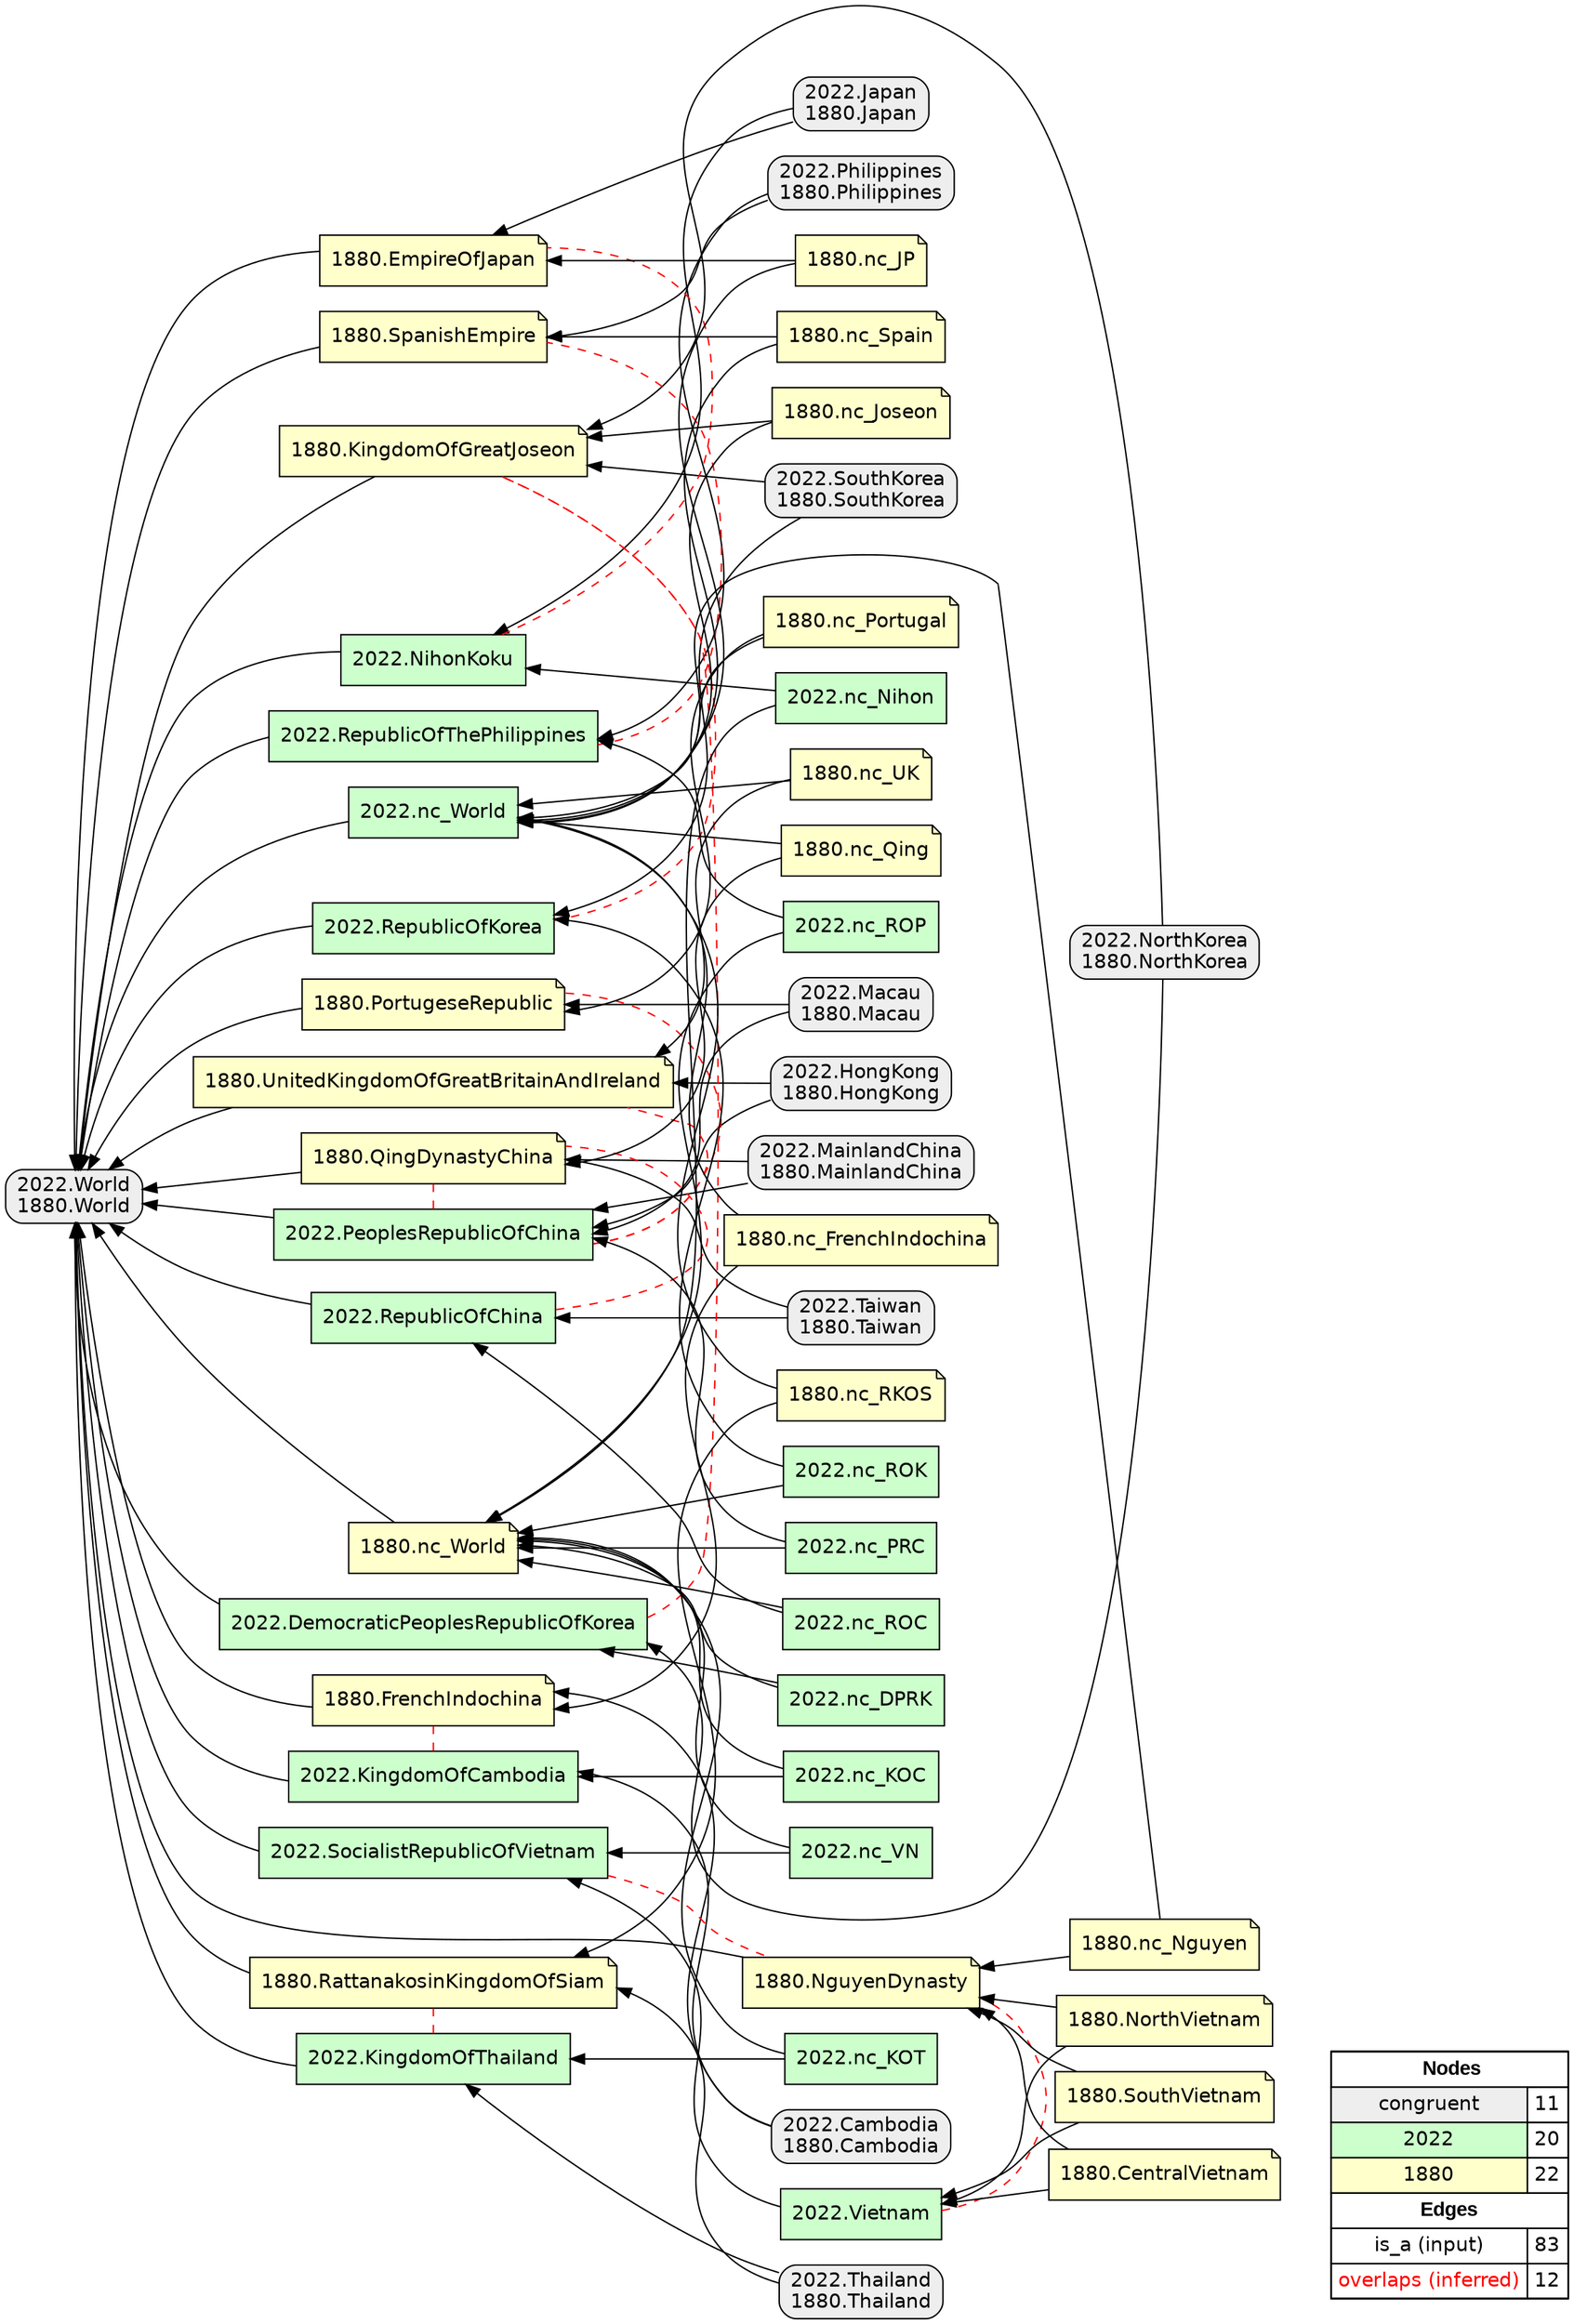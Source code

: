 digraph{
rankdir=RL
node[shape=box style="filled,rounded" fillcolor="#EEEEEE" fontname="helvetica"] 
"2022.NorthKorea\n1880.NorthKorea"
"2022.World\n1880.World"
"2022.MainlandChina\n1880.MainlandChina"
"2022.Thailand\n1880.Thailand"
"2022.Japan\n1880.Japan"
"2022.Cambodia\n1880.Cambodia"
"2022.HongKong\n1880.HongKong"
"2022.SouthKorea\n1880.SouthKorea"
"2022.Philippines\n1880.Philippines"
"2022.Macau\n1880.Macau"
"2022.Taiwan\n1880.Taiwan"
node[shape=box style=filled fillcolor="#CCFFCC" fontname="helvetica"] 
"2022.nc_VN"
"2022.SocialistRepublicOfVietnam"
"2022.RepublicOfKorea"
"2022.DemocraticPeoplesRepublicOfKorea"
"2022.nc_World"
"2022.PeoplesRepublicOfChina"
"2022.RepublicOfChina"
"2022.NihonKoku"
"2022.RepublicOfThePhilippines"
"2022.nc_Nihon"
"2022.Vietnam"
"2022.nc_DPRK"
"2022.KingdomOfThailand"
"2022.nc_ROK"
"2022.nc_PRC"
"2022.nc_KOC"
"2022.nc_ROC"
"2022.nc_KOT"
"2022.nc_ROP"
"2022.KingdomOfCambodia"
node[shape=note style=filled fillcolor="#FFFFCC" fontname="helvetica"] 
"1880.nc_Spain"
"1880.FrenchIndochina"
"1880.nc_Portugal"
"1880.SouthVietnam"
"1880.nc_Joseon"
"1880.SpanishEmpire"
"1880.CentralVietnam"
"1880.NguyenDynasty"
"1880.KingdomOfGreatJoseon"
"1880.nc_FrenchIndochina"
"1880.nc_Qing"
"1880.EmpireOfJapan"
"1880.nc_UK"
"1880.nc_RKOS"
"1880.QingDynastyChina"
"1880.NorthVietnam"
"1880.UnitedKingdomOfGreatBritainAndIreland"
"1880.nc_World"
"1880.PortugeseRepublic"
"1880.nc_JP"
"1880.RattanakosinKingdomOfSiam"
"1880.nc_Nguyen"
edge[arrowhead=normal style=dotted color="#000000" constraint=true penwidth=1]
edge[arrowhead=normal style=solid color="#000000" constraint=true penwidth=1]
"1880.nc_Joseon" -> "2022.nc_World"
"2022.Philippines\n1880.Philippines" -> "1880.SpanishEmpire"
"2022.nc_ROC" -> "2022.RepublicOfChina"
"2022.nc_DPRK" -> "2022.DemocraticPeoplesRepublicOfKorea"
"2022.nc_VN" -> "2022.SocialistRepublicOfVietnam"
"2022.MainlandChina\n1880.MainlandChina" -> "2022.PeoplesRepublicOfChina"
"1880.nc_Spain" -> "2022.nc_World"
"2022.RepublicOfKorea" -> "2022.World\n1880.World"
"1880.nc_UK" -> "1880.UnitedKingdomOfGreatBritainAndIreland"
"2022.nc_ROK" -> "2022.RepublicOfKorea"
"2022.HongKong\n1880.HongKong" -> "1880.UnitedKingdomOfGreatBritainAndIreland"
"2022.NihonKoku" -> "2022.World\n1880.World"
"1880.QingDynastyChina" -> "2022.World\n1880.World"
"1880.nc_Nguyen" -> "1880.NguyenDynasty"
"1880.nc_World" -> "2022.World\n1880.World"
"1880.PortugeseRepublic" -> "2022.World\n1880.World"
"2022.nc_Nihon" -> "2022.NihonKoku"
"1880.SouthVietnam" -> "1880.NguyenDynasty"
"1880.RattanakosinKingdomOfSiam" -> "2022.World\n1880.World"
"1880.KingdomOfGreatJoseon" -> "2022.World\n1880.World"
"2022.Cambodia\n1880.Cambodia" -> "2022.KingdomOfCambodia"
"1880.nc_Joseon" -> "1880.KingdomOfGreatJoseon"
"2022.SouthKorea\n1880.SouthKorea" -> "2022.RepublicOfKorea"
"2022.nc_KOT" -> "2022.KingdomOfThailand"
"1880.nc_Portugal" -> "2022.nc_World"
"1880.SpanishEmpire" -> "2022.World\n1880.World"
"1880.UnitedKingdomOfGreatBritainAndIreland" -> "2022.World\n1880.World"
"2022.nc_KOC" -> "1880.nc_World"
"2022.Japan\n1880.Japan" -> "2022.NihonKoku"
"1880.NorthVietnam" -> "1880.NguyenDynasty"
"2022.nc_DPRK" -> "1880.nc_World"
"1880.nc_FrenchIndochina" -> "2022.nc_World"
"1880.CentralVietnam" -> "1880.NguyenDynasty"
"1880.CentralVietnam" -> "2022.Vietnam"
"2022.Macau\n1880.Macau" -> "1880.PortugeseRepublic"
"2022.Philippines\n1880.Philippines" -> "2022.RepublicOfThePhilippines"
"1880.nc_UK" -> "2022.nc_World"
"2022.Thailand\n1880.Thailand" -> "2022.KingdomOfThailand"
"2022.nc_ROP" -> "1880.nc_World"
"2022.nc_World" -> "2022.World\n1880.World"
"2022.Taiwan\n1880.Taiwan" -> "2022.RepublicOfChina"
"1880.NguyenDynasty" -> "2022.World\n1880.World"
"1880.nc_FrenchIndochina" -> "1880.FrenchIndochina"
"1880.NorthVietnam" -> "2022.Vietnam"
"1880.FrenchIndochina" -> "2022.World\n1880.World"
"2022.nc_ROC" -> "1880.nc_World"
"2022.PeoplesRepublicOfChina" -> "2022.World\n1880.World"
"2022.nc_PRC" -> "1880.nc_World"
"2022.nc_VN" -> "1880.nc_World"
"2022.nc_ROP" -> "2022.RepublicOfThePhilippines"
"2022.SocialistRepublicOfVietnam" -> "2022.World\n1880.World"
"2022.MainlandChina\n1880.MainlandChina" -> "1880.QingDynastyChina"
"1880.SouthVietnam" -> "2022.Vietnam"
"1880.nc_Qing" -> "2022.nc_World"
"1880.nc_Portugal" -> "1880.PortugeseRepublic"
"2022.Vietnam" -> "2022.SocialistRepublicOfVietnam"
"2022.RepublicOfChina" -> "2022.World\n1880.World"
"1880.EmpireOfJapan" -> "2022.World\n1880.World"
"2022.SouthKorea\n1880.SouthKorea" -> "1880.KingdomOfGreatJoseon"
"1880.nc_Nguyen" -> "2022.nc_World"
"2022.nc_KOT" -> "1880.nc_World"
"2022.NorthKorea\n1880.NorthKorea" -> "2022.DemocraticPeoplesRepublicOfKorea"
"2022.nc_ROK" -> "1880.nc_World"
"1880.nc_Spain" -> "1880.SpanishEmpire"
"2022.nc_Nihon" -> "1880.nc_World"
"2022.Cambodia\n1880.Cambodia" -> "1880.FrenchIndochina"
"2022.Japan\n1880.Japan" -> "1880.EmpireOfJapan"
"1880.nc_Qing" -> "1880.QingDynastyChina"
"2022.Thailand\n1880.Thailand" -> "1880.RattanakosinKingdomOfSiam"
"1880.nc_JP" -> "1880.EmpireOfJapan"
"2022.KingdomOfThailand" -> "2022.World\n1880.World"
"2022.KingdomOfCambodia" -> "2022.World\n1880.World"
"2022.NorthKorea\n1880.NorthKorea" -> "1880.KingdomOfGreatJoseon"
"2022.Taiwan\n1880.Taiwan" -> "1880.QingDynastyChina"
"1880.nc_JP" -> "2022.nc_World"
"2022.nc_KOC" -> "2022.KingdomOfCambodia"
"2022.Macau\n1880.Macau" -> "2022.PeoplesRepublicOfChina"
"2022.DemocraticPeoplesRepublicOfKorea" -> "2022.World\n1880.World"
"1880.nc_RKOS" -> "1880.RattanakosinKingdomOfSiam"
"2022.RepublicOfThePhilippines" -> "2022.World\n1880.World"
"2022.HongKong\n1880.HongKong" -> "2022.PeoplesRepublicOfChina"
"2022.nc_PRC" -> "2022.PeoplesRepublicOfChina"
"1880.nc_RKOS" -> "2022.nc_World"
edge[arrowhead=none style=dashed color="#FF0000" constraint=false penwidth=1]
"2022.RepublicOfThePhilippines" -> "1880.SpanishEmpire"
"2022.RepublicOfKorea" -> "1880.KingdomOfGreatJoseon"
"2022.PeoplesRepublicOfChina" -> "1880.UnitedKingdomOfGreatBritainAndIreland"
"2022.KingdomOfCambodia" -> "1880.FrenchIndochina"
"2022.KingdomOfThailand" -> "1880.RattanakosinKingdomOfSiam"
"2022.PeoplesRepublicOfChina" -> "1880.PortugeseRepublic"
"2022.DemocraticPeoplesRepublicOfKorea" -> "1880.KingdomOfGreatJoseon"
"2022.PeoplesRepublicOfChina" -> "1880.QingDynastyChina"
"2022.SocialistRepublicOfVietnam" -> "1880.NguyenDynasty"
"2022.RepublicOfChina" -> "1880.QingDynastyChina"
"2022.Vietnam" -> "1880.NguyenDynasty"
"2022.NihonKoku" -> "1880.EmpireOfJapan"
node[shape=box] 
{rank=source Legend [fillcolor= white margin=0 label=< 
 <TABLE BORDER="0" CELLBORDER="1" CELLSPACING="0" CELLPADDING="4"> 
<TR> <TD COLSPAN="2"><font face="Arial Black"> Nodes</font></TD> </TR> 
<TR> 
 <TD bgcolor="#EEEEEE" fontname="helvetica">congruent</TD> 
 <TD>11</TD> 
 </TR> 
<TR> 
 <TD bgcolor="#CCFFCC" fontname="helvetica">2022</TD> 
 <TD>20</TD> 
 </TR> 
<TR> 
 <TD bgcolor="#FFFFCC" fontname="helvetica">1880</TD> 
 <TD>22</TD> 
 </TR> 
<TR> <TD COLSPAN="2"><font face = "Arial Black"> Edges </font></TD> </TR> 
<TR> 
 <TD><font color ="#000000">is_a (input)</font></TD><TD>83</TD>
</TR>
<TR> 
 <TD><font color ="#FF0000">overlaps (inferred)</font></TD><TD>12</TD>
</TR>
</TABLE> 
 >] } 
}